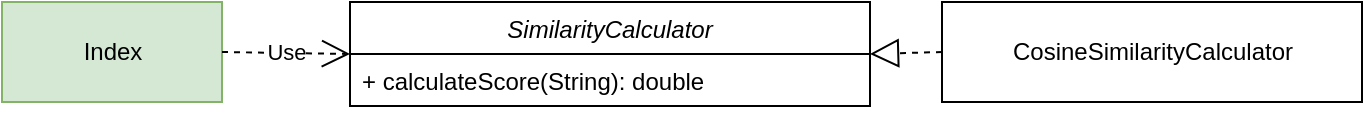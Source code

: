 <mxfile version="13.1.7" type="device"><diagram id="ohkgCJZmW8NAZKf8tHZp" name="Page-1"><mxGraphModel dx="2249" dy="763" grid="1" gridSize="10" guides="1" tooltips="1" connect="1" arrows="1" fold="1" page="1" pageScale="1" pageWidth="827" pageHeight="1169" math="0" shadow="0"><root><mxCell id="0"/><mxCell id="1" parent="0"/><mxCell id="ibphQfXjrBMUe_oQXRrs-5" value="CosineSimilarityCalculator" style="html=1;" vertex="1" parent="1"><mxGeometry x="450" y="291" width="210" height="50" as="geometry"/></mxCell><mxCell id="ibphQfXjrBMUe_oQXRrs-6" value="" style="endArrow=block;dashed=1;endFill=0;endSize=12;html=1;exitX=0;exitY=0.5;exitDx=0;exitDy=0;entryX=1;entryY=0.5;entryDx=0;entryDy=0;" edge="1" parent="1" source="ibphQfXjrBMUe_oQXRrs-5" target="ibphQfXjrBMUe_oQXRrs-1"><mxGeometry width="160" relative="1" as="geometry"><mxPoint x="330" y="360" as="sourcePoint"/><mxPoint x="490" y="360" as="targetPoint"/></mxGeometry></mxCell><mxCell id="ibphQfXjrBMUe_oQXRrs-7" value="Index" style="html=1;fillColor=#d5e8d4;strokeColor=#82b366;" vertex="1" parent="1"><mxGeometry x="-20" y="291" width="110" height="50" as="geometry"/></mxCell><mxCell id="ibphQfXjrBMUe_oQXRrs-8" value="Use" style="endArrow=open;endSize=12;dashed=1;html=1;exitX=1;exitY=0.5;exitDx=0;exitDy=0;entryX=0;entryY=0.5;entryDx=0;entryDy=0;" edge="1" parent="1" source="ibphQfXjrBMUe_oQXRrs-7" target="ibphQfXjrBMUe_oQXRrs-1"><mxGeometry width="160" relative="1" as="geometry"><mxPoint x="330" y="360" as="sourcePoint"/><mxPoint x="490" y="360" as="targetPoint"/></mxGeometry></mxCell><mxCell id="ibphQfXjrBMUe_oQXRrs-1" value="SimilarityCalculator" style="swimlane;fontStyle=2;childLayout=stackLayout;horizontal=1;startSize=26;fillColor=none;horizontalStack=0;resizeParent=1;resizeParentMax=0;resizeLast=0;collapsible=1;marginBottom=0;" vertex="1" parent="1"><mxGeometry x="154" y="291" width="260" height="52" as="geometry"><mxRectangle x="154" y="291" width="140" height="26" as="alternateBounds"/></mxGeometry></mxCell><mxCell id="ibphQfXjrBMUe_oQXRrs-2" value="+ calculateScore(String): double" style="text;strokeColor=none;fillColor=none;align=left;verticalAlign=top;spacingLeft=4;spacingRight=4;overflow=hidden;rotatable=0;points=[[0,0.5],[1,0.5]];portConstraint=eastwest;" vertex="1" parent="ibphQfXjrBMUe_oQXRrs-1"><mxGeometry y="26" width="260" height="26" as="geometry"/></mxCell></root></mxGraphModel></diagram></mxfile>
